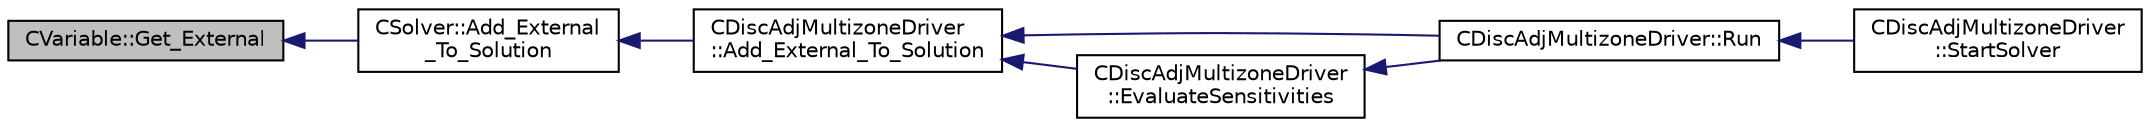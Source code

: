 digraph "CVariable::Get_External"
{
  edge [fontname="Helvetica",fontsize="10",labelfontname="Helvetica",labelfontsize="10"];
  node [fontname="Helvetica",fontsize="10",shape=record];
  rankdir="LR";
  Node372 [label="CVariable::Get_External",height=0.2,width=0.4,color="black", fillcolor="grey75", style="filled", fontcolor="black"];
  Node372 -> Node373 [dir="back",color="midnightblue",fontsize="10",style="solid",fontname="Helvetica"];
  Node373 [label="CSolver::Add_External\l_To_Solution",height=0.2,width=0.4,color="black", fillcolor="white", style="filled",URL="$class_c_solver.html#a0ece4e9ec78dcbcb3b9d980f01f7b17c",tooltip="Add External to Solution vector. "];
  Node373 -> Node374 [dir="back",color="midnightblue",fontsize="10",style="solid",fontname="Helvetica"];
  Node374 [label="CDiscAdjMultizoneDriver\l::Add_External_To_Solution",height=0.2,width=0.4,color="black", fillcolor="white", style="filled",URL="$class_c_disc_adj_multizone_driver.html#a2cb9b1f8ff31b3a3df43a7ebd415425c",tooltip="Add External_Old vector to Solution. "];
  Node374 -> Node375 [dir="back",color="midnightblue",fontsize="10",style="solid",fontname="Helvetica"];
  Node375 [label="CDiscAdjMultizoneDriver::Run",height=0.2,width=0.4,color="black", fillcolor="white", style="filled",URL="$class_c_disc_adj_multizone_driver.html#af996aecdb6d20aa4fc81c9b67295abf5",tooltip="[Overload] Run an discrete adjoint update of all solvers within multiple zones. "];
  Node375 -> Node376 [dir="back",color="midnightblue",fontsize="10",style="solid",fontname="Helvetica"];
  Node376 [label="CDiscAdjMultizoneDriver\l::StartSolver",height=0.2,width=0.4,color="black", fillcolor="white", style="filled",URL="$class_c_disc_adj_multizone_driver.html#a75de0a1a482ceeed4301a384f1515092",tooltip="[Overload] Launch the computation for discrete adjoint multizone problems. "];
  Node374 -> Node377 [dir="back",color="midnightblue",fontsize="10",style="solid",fontname="Helvetica"];
  Node377 [label="CDiscAdjMultizoneDriver\l::EvaluateSensitivities",height=0.2,width=0.4,color="black", fillcolor="white", style="filled",URL="$class_c_disc_adj_multizone_driver.html#ac2789097629674cfb7d4de64954024df",tooltip="Evaluate sensitivites for the current adjoint solution and output files. "];
  Node377 -> Node375 [dir="back",color="midnightblue",fontsize="10",style="solid",fontname="Helvetica"];
}
